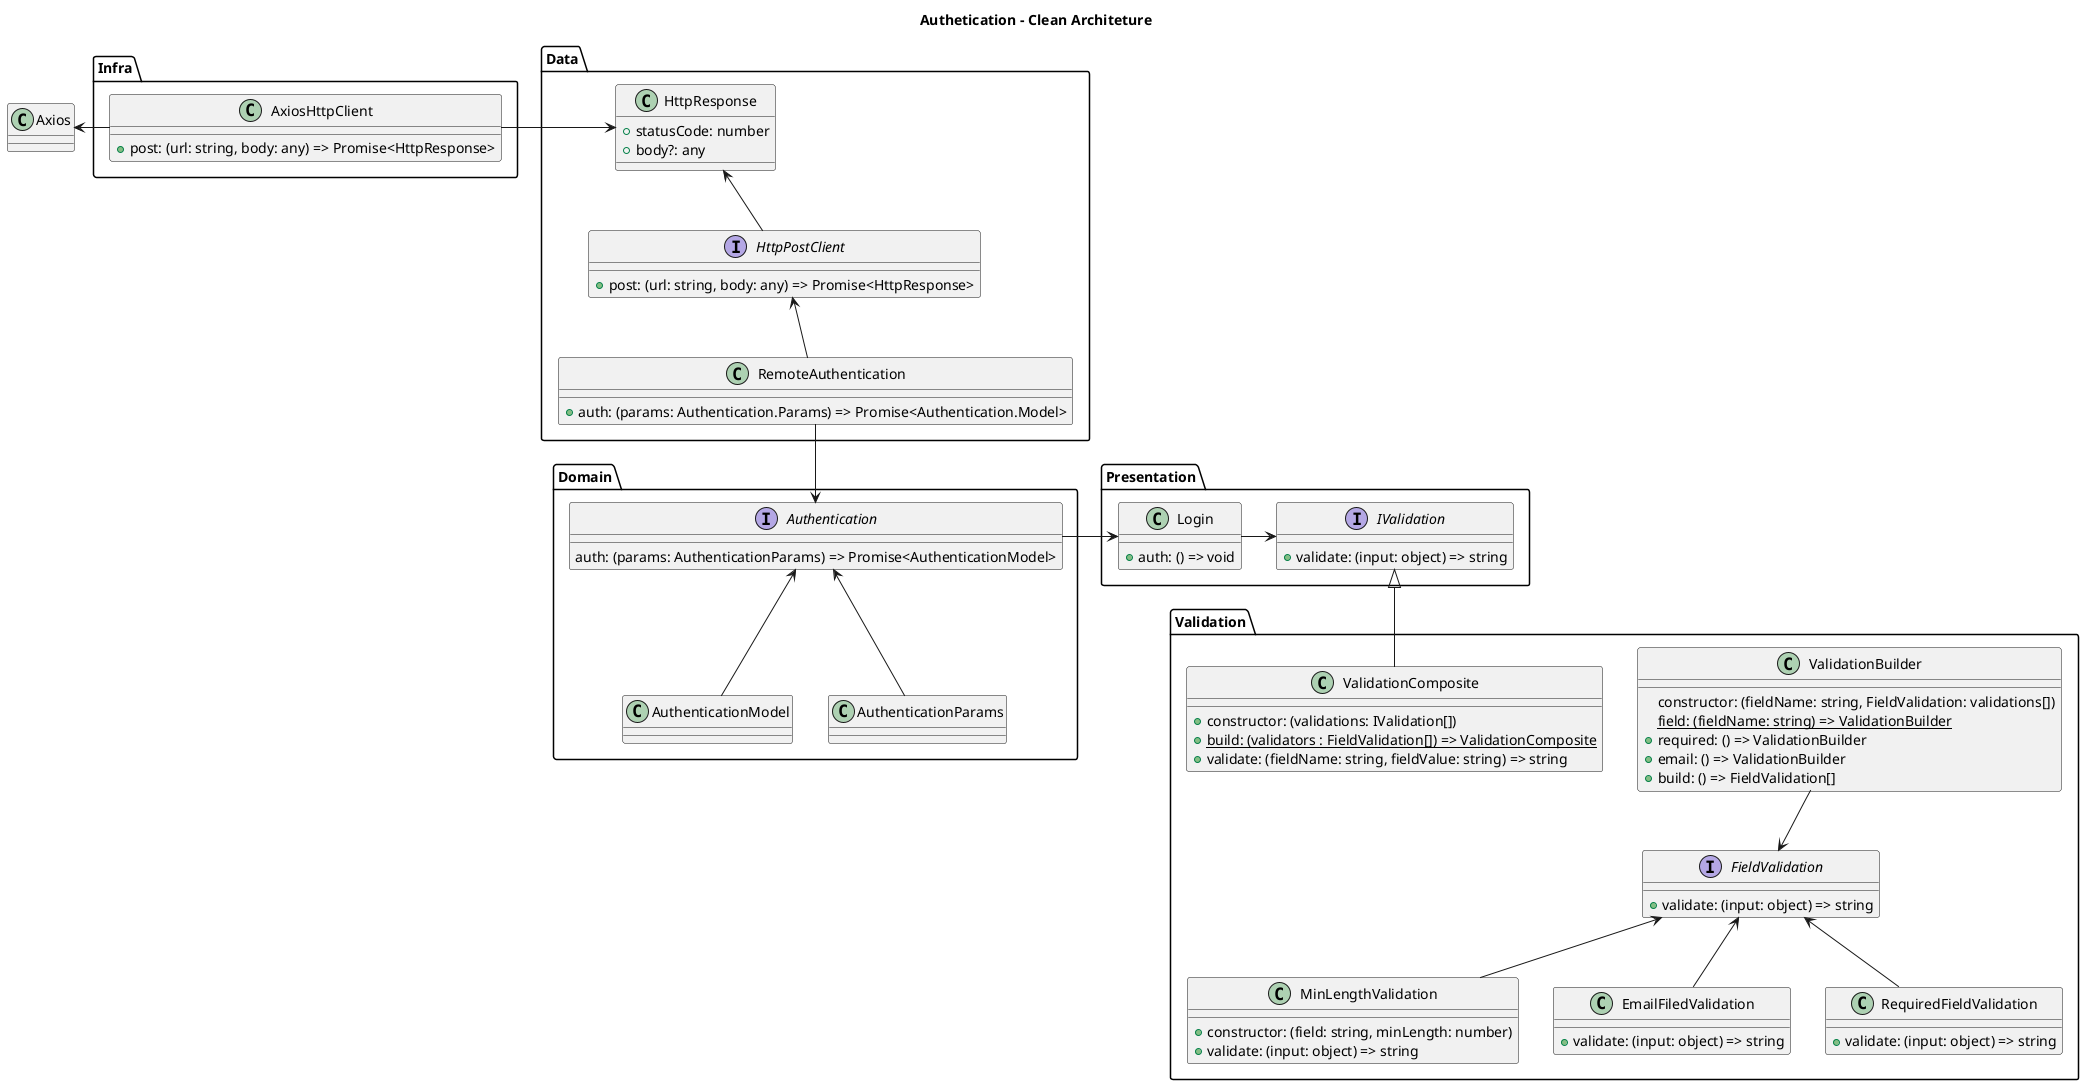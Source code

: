@startuml

 title <b>Authetication - Clean Architeture</b>

 package "Infra" {
   class AxiosHttpClient {
     + post: (url: string, body: any) => Promise<HttpResponse>     
   }   
 }

 Axios <-right- AxiosHttpClient

package "Data" {
    class RemoteAuthentication {
        + auth: (params: Authentication.Params) => Promise<Authentication.Model>
    }
    
    interface HttpPostClient {
        + post: (url: string, body: any) => Promise<HttpResponse>
    }

    class HttpResponse {
        + statusCode: number
        + body?: any
    }

    HttpPostClient <-down- RemoteAuthentication
    HttpResponse <-down- HttpPostClient 
    HttpResponse <-right- AxiosHttpClient
}

package "Domain" {  
    
    interface Authentication {
      auth: (params: AuthenticationParams) => Promise<AuthenticationModel>
    }
    
        
    RemoteAuthentication -down-> Authentication
    AuthenticationModel -up-> Authentication
    AuthenticationParams -up-> Authentication
}

package "Presentation" {    
    class Login {
        + auth: () => void
    }

    interface IValidation {
        + validate: (input: object) => string
    }
    
    Login <-right- Authentication
    Login -right-> IValidation
    

}

package "Validation" {    
    

    interface FieldValidation {
        + validate: (input: object) => string
    }

    class ValidationBuilder {
        constructor: (fieldName: string, FieldValidation: validations[])
        {static} field: (fieldName: string) => ValidationBuilder
        + required: () => ValidationBuilder
        + email: () => ValidationBuilder
        + build: () => FieldValidation[]
    }

    class MinLengthValidation {
        + constructor: (field: string, minLength: number)
        + validate: (input: object) => string
    }
    
    class EmailFiledValidation {
        + validate: (input: object) => string
    }
    class RequiredFieldValidation {
        + validate: (input: object) => string
    }

    class ValidationComposite {
        + constructor: (validations: IValidation[])
        {static} + build: (validators : FieldValidation[]) => ValidationComposite
        + validate: (fieldName: string, fieldValue: string) => string
    }

    ValidationComposite -up-|> IValidation    
    FieldValidation <-up- ValidationBuilder
    FieldValidation <-down- EmailFiledValidation
    FieldValidation <-down- RequiredFieldValidation
    FieldValidation <-down- MinLengthValidation
       
}

@enduml